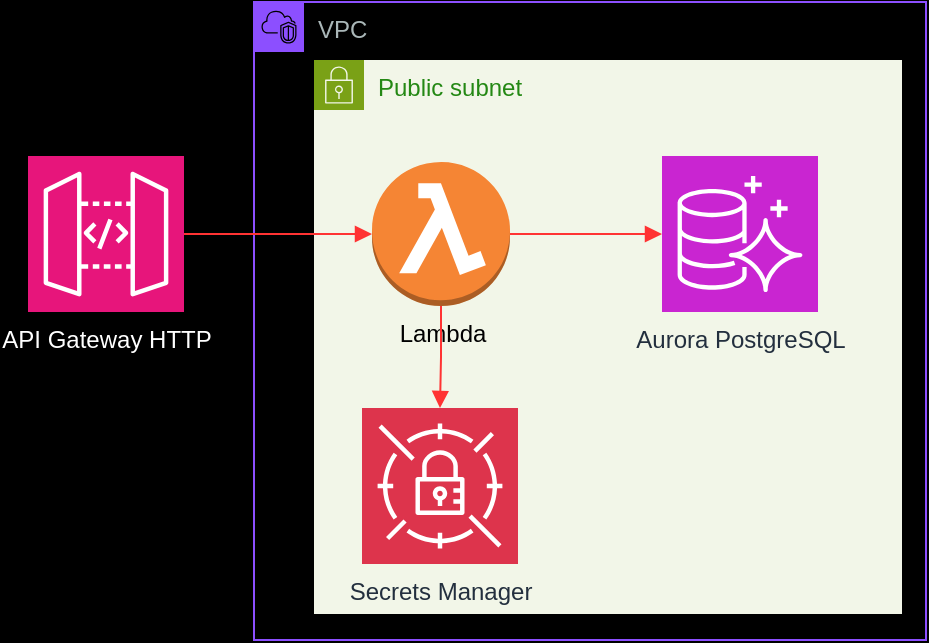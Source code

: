 <mxfile version="26.2.8">
  <diagram name="Page-1" id="RGOq8lqfi6i8Ctn7MAA8">
    <mxGraphModel dx="1044" dy="636" grid="0" gridSize="10" guides="1" tooltips="1" connect="1" arrows="1" fold="1" page="1" pageScale="1" pageWidth="850" pageHeight="1100" background="light-dark(#000000,#000000)" math="0" shadow="0">
      <root>
        <mxCell id="0" />
        <mxCell id="1" parent="0" />
        <mxCell id="wvd1j4CsccvjR-k-unC9-2" value="VPC" style="points=[[0,0],[0.25,0],[0.5,0],[0.75,0],[1,0],[1,0.25],[1,0.5],[1,0.75],[1,1],[0.75,1],[0.5,1],[0.25,1],[0,1],[0,0.75],[0,0.5],[0,0.25]];outlineConnect=0;gradientColor=none;html=1;whiteSpace=wrap;fontSize=12;fontStyle=0;container=1;pointerEvents=0;collapsible=0;recursiveResize=0;shape=mxgraph.aws4.group;grIcon=mxgraph.aws4.group_vpc2;strokeColor=#8C4FFF;fillColor=none;verticalAlign=top;align=left;spacingLeft=30;fontColor=#AAB7B8;dashed=0;" parent="1" vertex="1">
          <mxGeometry x="270" y="280" width="336" height="319" as="geometry" />
        </mxCell>
        <mxCell id="wvd1j4CsccvjR-k-unC9-3" value="Public subnet" style="points=[[0,0],[0.25,0],[0.5,0],[0.75,0],[1,0],[1,0.25],[1,0.5],[1,0.75],[1,1],[0.75,1],[0.5,1],[0.25,1],[0,1],[0,0.75],[0,0.5],[0,0.25]];outlineConnect=0;gradientColor=none;html=1;whiteSpace=wrap;fontSize=12;fontStyle=0;container=1;pointerEvents=0;collapsible=0;recursiveResize=0;shape=mxgraph.aws4.group;grIcon=mxgraph.aws4.group_security_group;grStroke=0;strokeColor=#7AA116;fillColor=#F2F6E8;verticalAlign=top;align=left;spacingLeft=30;fontColor=#248814;dashed=0;" parent="wvd1j4CsccvjR-k-unC9-2" vertex="1">
          <mxGeometry x="30" y="29" width="294" height="277" as="geometry" />
        </mxCell>
        <mxCell id="wvd1j4CsccvjR-k-unC9-11" value="Lambda" style="outlineConnect=0;dashed=0;verticalLabelPosition=bottom;verticalAlign=top;align=center;html=1;shape=mxgraph.aws3.lambda_function;fillColor=#F58534;gradientColor=none;" parent="wvd1j4CsccvjR-k-unC9-3" vertex="1">
          <mxGeometry x="29" y="51" width="69" height="72" as="geometry" />
        </mxCell>
        <mxCell id="wvd1j4CsccvjR-k-unC9-18" value="" style="edgeStyle=orthogonalEdgeStyle;html=1;endArrow=block;elbow=vertical;startArrow=none;endFill=1;strokeColor=#FF3333;rounded=0;entryX=0;entryY=0.5;entryDx=0;entryDy=0;entryPerimeter=0;" parent="wvd1j4CsccvjR-k-unC9-3" source="wvd1j4CsccvjR-k-unC9-11" target="c7iJ_6Ejtbwq_aCWZult-1" edge="1">
          <mxGeometry width="100" relative="1" as="geometry">
            <mxPoint x="-58" y="265" as="sourcePoint" />
            <mxPoint x="39" y="265" as="targetPoint" />
          </mxGeometry>
        </mxCell>
        <mxCell id="c7iJ_6Ejtbwq_aCWZult-1" value="Aurora PostgreSQL" style="sketch=0;points=[[0,0,0],[0.25,0,0],[0.5,0,0],[0.75,0,0],[1,0,0],[0,1,0],[0.25,1,0],[0.5,1,0],[0.75,1,0],[1,1,0],[0,0.25,0],[0,0.5,0],[0,0.75,0],[1,0.25,0],[1,0.5,0],[1,0.75,0]];outlineConnect=0;fontColor=#232F3E;fillColor=#C925D1;strokeColor=#ffffff;dashed=0;verticalLabelPosition=bottom;verticalAlign=top;align=center;html=1;fontSize=12;fontStyle=0;aspect=fixed;shape=mxgraph.aws4.resourceIcon;resIcon=mxgraph.aws4.aurora;" parent="wvd1j4CsccvjR-k-unC9-3" vertex="1">
          <mxGeometry x="174" y="48" width="78" height="78" as="geometry" />
        </mxCell>
        <mxCell id="wvd1j4CsccvjR-k-unC9-4" value="API Gateway HTTP" style="sketch=0;points=[[0,0,0],[0.25,0,0],[0.5,0,0],[0.75,0,0],[1,0,0],[0,1,0],[0.25,1,0],[0.5,1,0],[0.75,1,0],[1,1,0],[0,0.25,0],[0,0.5,0],[0,0.75,0],[1,0.25,0],[1,0.5,0],[1,0.75,0]];outlineConnect=0;fillColor=#E7157B;strokeColor=#ffffff;dashed=0;verticalLabelPosition=bottom;verticalAlign=top;align=center;html=1;aspect=fixed;shape=mxgraph.aws4.resourceIcon;resIcon=mxgraph.aws4.api_gateway;fontColor=light-dark(#FFFFFF, #fff5f5);" parent="1" vertex="1">
          <mxGeometry x="157" y="357" width="78" height="78" as="geometry" />
        </mxCell>
        <mxCell id="wvd1j4CsccvjR-k-unC9-13" value="" style="edgeStyle=orthogonalEdgeStyle;html=1;endArrow=block;elbow=vertical;startArrow=none;endFill=1;strokeColor=#FF3333;rounded=0;" parent="1" source="wvd1j4CsccvjR-k-unC9-4" target="wvd1j4CsccvjR-k-unC9-11" edge="1">
          <mxGeometry width="100" relative="1" as="geometry">
            <mxPoint x="235" y="396" as="sourcePoint" />
            <mxPoint x="329" y="396" as="targetPoint" />
          </mxGeometry>
        </mxCell>
        <mxCell id="c7iJ_6Ejtbwq_aCWZult-11" value="Secrets Manager" style="sketch=0;points=[[0,0,0],[0.25,0,0],[0.5,0,0],[0.75,0,0],[1,0,0],[0,1,0],[0.25,1,0],[0.5,1,0],[0.75,1,0],[1,1,0],[0,0.25,0],[0,0.5,0],[0,0.75,0],[1,0.25,0],[1,0.5,0],[1,0.75,0]];outlineConnect=0;fontColor=#232F3E;fillColor=#DD344C;strokeColor=#ffffff;dashed=0;verticalLabelPosition=bottom;verticalAlign=top;align=center;html=1;fontSize=12;fontStyle=0;aspect=fixed;shape=mxgraph.aws4.resourceIcon;resIcon=mxgraph.aws4.secrets_manager;" parent="1" vertex="1">
          <mxGeometry x="324" y="483" width="78" height="78" as="geometry" />
        </mxCell>
        <mxCell id="c7iJ_6Ejtbwq_aCWZult-12" value="" style="edgeStyle=orthogonalEdgeStyle;html=1;endArrow=block;elbow=vertical;startArrow=none;endFill=1;strokeColor=#FF3333;rounded=0;" parent="1" source="wvd1j4CsccvjR-k-unC9-11" target="c7iJ_6Ejtbwq_aCWZult-11" edge="1">
          <mxGeometry width="100" relative="1" as="geometry">
            <mxPoint x="245" y="406" as="sourcePoint" />
            <mxPoint x="339" y="406" as="targetPoint" />
          </mxGeometry>
        </mxCell>
      </root>
    </mxGraphModel>
  </diagram>
</mxfile>

